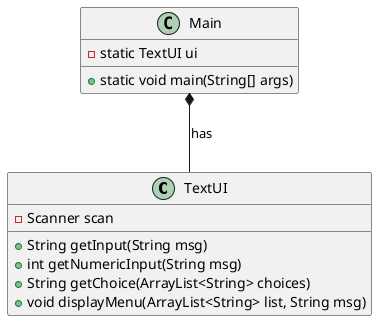 @startuml

class TextUI {
- Scanner scan
' shows a message and returns the user's input as a String
+ String getInput(String msg)
' shows a message and returns the user's input as an integer
+ int getNumericInput(String msg)
' shows a message, lists the content of a list and returns the user's choice
+ String getChoice(ArrayList<String> choices)
' shows a message and lists the content of a list
+ void displayMenu(ArrayList<String> list, String msg)
}

class Main {
- static TextUI ui
+ static void main(String[] args)
}
Main *-- TextUI: has
@enduml